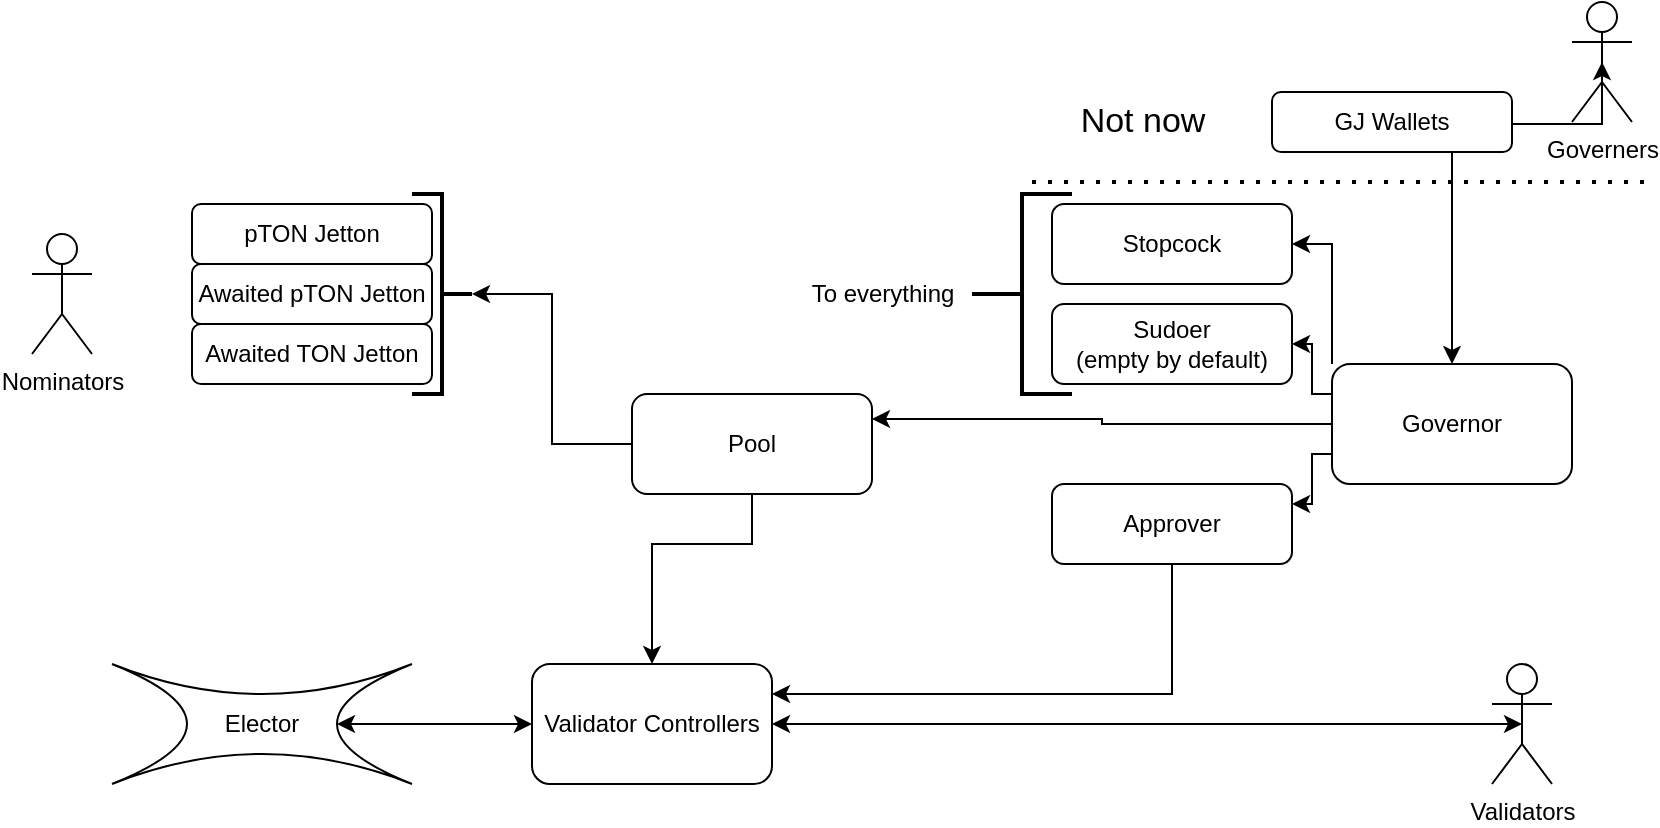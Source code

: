 <mxfile version="21.1.5" type="device">
  <diagram id="3a2UMP3uVo23xNnavfp7" name="Page-1">
    <mxGraphModel dx="880" dy="529" grid="1" gridSize="10" guides="1" tooltips="1" connect="1" arrows="1" fold="1" page="1" pageScale="1" pageWidth="850" pageHeight="1100" math="0" shadow="0">
      <root>
        <mxCell id="0" />
        <mxCell id="1" parent="0" />
        <mxCell id="A1kJsQe7Ka4o7Ff1RWd9-35" style="edgeStyle=orthogonalEdgeStyle;rounded=0;orthogonalLoop=1;jettySize=auto;html=1;exitX=0.5;exitY=0.5;exitDx=0;exitDy=0;exitPerimeter=0;entryX=0.5;entryY=0;entryDx=0;entryDy=0;startArrow=classic;startFill=1;strokeWidth=1;" parent="1" source="A1kJsQe7Ka4o7Ff1RWd9-1" target="A1kJsQe7Ka4o7Ff1RWd9-34" edge="1">
          <mxGeometry relative="1" as="geometry">
            <Array as="points">
              <mxPoint x="330" y="280" />
            </Array>
          </mxGeometry>
        </mxCell>
        <mxCell id="A1kJsQe7Ka4o7Ff1RWd9-3" value="Nominators" style="shape=umlActor;verticalLabelPosition=bottom;labelBackgroundColor=#ffffff;verticalAlign=top;html=1;outlineConnect=0;" parent="1" vertex="1">
          <mxGeometry x="20" y="125" width="30" height="60" as="geometry" />
        </mxCell>
        <mxCell id="A1kJsQe7Ka4o7Ff1RWd9-6" value="Elector" style="shape=switch;whiteSpace=wrap;html=1;" parent="1" vertex="1">
          <mxGeometry x="60" y="340" width="150" height="60" as="geometry" />
        </mxCell>
        <mxCell id="A1kJsQe7Ka4o7Ff1RWd9-18" value="pTON Jetton" style="rounded=1;whiteSpace=wrap;html=1;" parent="1" vertex="1">
          <mxGeometry x="100" y="110" width="120" height="30" as="geometry" />
        </mxCell>
        <mxCell id="A1kJsQe7Ka4o7Ff1RWd9-19" value="Awaited pTON Jetton" style="rounded=1;whiteSpace=wrap;html=1;" parent="1" vertex="1">
          <mxGeometry x="100" y="140" width="120" height="30" as="geometry" />
        </mxCell>
        <mxCell id="A1kJsQe7Ka4o7Ff1RWd9-20" value="Awaited TON Jetton" style="rounded=1;whiteSpace=wrap;html=1;" parent="1" vertex="1">
          <mxGeometry x="100" y="170" width="120" height="30" as="geometry" />
        </mxCell>
        <mxCell id="iW-wRdc1awABzqb9qvkf-9" style="edgeStyle=orthogonalEdgeStyle;rounded=0;orthogonalLoop=1;jettySize=auto;html=1;exitX=0;exitY=0.25;exitDx=0;exitDy=0;entryX=1;entryY=0.5;entryDx=0;entryDy=0;" edge="1" parent="1" source="A1kJsQe7Ka4o7Ff1RWd9-28" target="iW-wRdc1awABzqb9qvkf-6">
          <mxGeometry relative="1" as="geometry">
            <Array as="points">
              <mxPoint x="660" y="205" />
              <mxPoint x="660" y="180" />
            </Array>
          </mxGeometry>
        </mxCell>
        <mxCell id="iW-wRdc1awABzqb9qvkf-10" style="edgeStyle=orthogonalEdgeStyle;rounded=0;orthogonalLoop=1;jettySize=auto;html=1;exitX=0;exitY=0.75;exitDx=0;exitDy=0;entryX=1;entryY=0.25;entryDx=0;entryDy=0;" edge="1" parent="1" source="A1kJsQe7Ka4o7Ff1RWd9-28" target="iW-wRdc1awABzqb9qvkf-7">
          <mxGeometry relative="1" as="geometry">
            <Array as="points">
              <mxPoint x="660" y="235" />
              <mxPoint x="660" y="260" />
            </Array>
          </mxGeometry>
        </mxCell>
        <mxCell id="iW-wRdc1awABzqb9qvkf-11" style="edgeStyle=orthogonalEdgeStyle;rounded=0;orthogonalLoop=1;jettySize=auto;html=1;exitX=0;exitY=0;exitDx=0;exitDy=0;entryX=1;entryY=0.5;entryDx=0;entryDy=0;" edge="1" parent="1" source="A1kJsQe7Ka4o7Ff1RWd9-28" target="iW-wRdc1awABzqb9qvkf-5">
          <mxGeometry relative="1" as="geometry" />
        </mxCell>
        <mxCell id="iW-wRdc1awABzqb9qvkf-25" style="edgeStyle=orthogonalEdgeStyle;rounded=0;orthogonalLoop=1;jettySize=auto;html=1;exitX=0;exitY=0.5;exitDx=0;exitDy=0;entryX=1;entryY=0.25;entryDx=0;entryDy=0;" edge="1" parent="1" source="A1kJsQe7Ka4o7Ff1RWd9-28" target="A1kJsQe7Ka4o7Ff1RWd9-1">
          <mxGeometry relative="1" as="geometry" />
        </mxCell>
        <mxCell id="A1kJsQe7Ka4o7Ff1RWd9-28" value="Governor" style="rounded=1;whiteSpace=wrap;html=1;" parent="1" vertex="1">
          <mxGeometry x="670" y="190" width="120" height="60" as="geometry" />
        </mxCell>
        <mxCell id="A1kJsQe7Ka4o7Ff1RWd9-32" style="edgeStyle=orthogonalEdgeStyle;rounded=0;orthogonalLoop=1;jettySize=auto;html=1;exitX=0.5;exitY=0.5;exitDx=0;exitDy=0;exitPerimeter=0;startArrow=classic;startFill=1;strokeWidth=1;" parent="1" source="A1kJsQe7Ka4o7Ff1RWd9-30" target="A1kJsQe7Ka4o7Ff1RWd9-28" edge="1">
          <mxGeometry relative="1" as="geometry">
            <Array as="points">
              <mxPoint x="805" y="70" />
              <mxPoint x="730" y="70" />
            </Array>
          </mxGeometry>
        </mxCell>
        <mxCell id="A1kJsQe7Ka4o7Ff1RWd9-30" value="Governers" style="shape=umlActor;verticalLabelPosition=bottom;labelBackgroundColor=#ffffff;verticalAlign=top;html=1;outlineConnect=0;" parent="1" vertex="1">
          <mxGeometry x="790" y="9" width="30" height="60" as="geometry" />
        </mxCell>
        <mxCell id="A1kJsQe7Ka4o7Ff1RWd9-31" value="GJ Wallets" style="rounded=1;whiteSpace=wrap;html=1;" parent="1" vertex="1">
          <mxGeometry x="640" y="54" width="120" height="30" as="geometry" />
        </mxCell>
        <mxCell id="A1kJsQe7Ka4o7Ff1RWd9-37" style="edgeStyle=orthogonalEdgeStyle;rounded=0;orthogonalLoop=1;jettySize=auto;html=1;exitX=0.5;exitY=0.5;exitDx=0;exitDy=0;exitPerimeter=0;entryX=1;entryY=0.5;entryDx=0;entryDy=0;startArrow=classic;startFill=1;strokeWidth=1;" parent="1" source="A1kJsQe7Ka4o7Ff1RWd9-33" target="A1kJsQe7Ka4o7Ff1RWd9-34" edge="1">
          <mxGeometry relative="1" as="geometry" />
        </mxCell>
        <mxCell id="A1kJsQe7Ka4o7Ff1RWd9-33" value="Validators" style="shape=umlActor;verticalLabelPosition=bottom;labelBackgroundColor=#ffffff;verticalAlign=top;html=1;outlineConnect=0;" parent="1" vertex="1">
          <mxGeometry x="750" y="340" width="30" height="60" as="geometry" />
        </mxCell>
        <mxCell id="A1kJsQe7Ka4o7Ff1RWd9-36" style="edgeStyle=orthogonalEdgeStyle;rounded=0;orthogonalLoop=1;jettySize=auto;html=1;exitX=0;exitY=0.5;exitDx=0;exitDy=0;entryX=0.75;entryY=0.5;entryDx=0;entryDy=0;entryPerimeter=0;startArrow=classic;startFill=1;strokeWidth=1;" parent="1" source="A1kJsQe7Ka4o7Ff1RWd9-34" target="A1kJsQe7Ka4o7Ff1RWd9-6" edge="1">
          <mxGeometry relative="1" as="geometry" />
        </mxCell>
        <mxCell id="A1kJsQe7Ka4o7Ff1RWd9-34" value="Validator Controllers" style="rounded=1;whiteSpace=wrap;html=1;" parent="1" vertex="1">
          <mxGeometry x="270" y="340" width="120" height="60" as="geometry" />
        </mxCell>
        <mxCell id="u-6cv714392phKC8kd4y-1" value="" style="endArrow=none;dashed=1;html=1;dashPattern=1 3;strokeWidth=2;rounded=0;" parent="1" edge="1">
          <mxGeometry width="50" height="50" relative="1" as="geometry">
            <mxPoint x="520" y="99" as="sourcePoint" />
            <mxPoint x="830" y="99" as="targetPoint" />
          </mxGeometry>
        </mxCell>
        <mxCell id="u-6cv714392phKC8kd4y-2" value="Not now" style="text;html=1;align=center;verticalAlign=middle;resizable=0;points=[];autosize=1;strokeColor=none;fillColor=none;fontSize=17;" parent="1" vertex="1">
          <mxGeometry x="530" y="54" width="90" height="30" as="geometry" />
        </mxCell>
        <mxCell id="iW-wRdc1awABzqb9qvkf-26" style="edgeStyle=orthogonalEdgeStyle;rounded=0;orthogonalLoop=1;jettySize=auto;html=1;exitX=0;exitY=0.5;exitDx=0;exitDy=0;entryX=0;entryY=0.5;entryDx=0;entryDy=0;entryPerimeter=0;" edge="1" parent="1" source="A1kJsQe7Ka4o7Ff1RWd9-1" target="iW-wRdc1awABzqb9qvkf-15">
          <mxGeometry relative="1" as="geometry" />
        </mxCell>
        <mxCell id="A1kJsQe7Ka4o7Ff1RWd9-1" value="Pool" style="rounded=1;whiteSpace=wrap;html=1;" parent="1" vertex="1">
          <mxGeometry x="320" y="205" width="120" height="50" as="geometry" />
        </mxCell>
        <mxCell id="iW-wRdc1awABzqb9qvkf-5" value="Stopcock" style="rounded=1;whiteSpace=wrap;html=1;" vertex="1" parent="1">
          <mxGeometry x="530" y="110" width="120" height="40" as="geometry" />
        </mxCell>
        <mxCell id="iW-wRdc1awABzqb9qvkf-6" value="Sudoer&lt;br&gt;(empty by default)" style="rounded=1;whiteSpace=wrap;html=1;" vertex="1" parent="1">
          <mxGeometry x="530" y="160" width="120" height="40" as="geometry" />
        </mxCell>
        <mxCell id="iW-wRdc1awABzqb9qvkf-13" style="edgeStyle=orthogonalEdgeStyle;rounded=0;orthogonalLoop=1;jettySize=auto;html=1;exitX=0.5;exitY=1;exitDx=0;exitDy=0;entryX=1;entryY=0.25;entryDx=0;entryDy=0;" edge="1" parent="1" source="iW-wRdc1awABzqb9qvkf-7" target="A1kJsQe7Ka4o7Ff1RWd9-34">
          <mxGeometry relative="1" as="geometry" />
        </mxCell>
        <mxCell id="iW-wRdc1awABzqb9qvkf-7" value="Approver" style="rounded=1;whiteSpace=wrap;html=1;" vertex="1" parent="1">
          <mxGeometry x="530" y="250" width="120" height="40" as="geometry" />
        </mxCell>
        <mxCell id="iW-wRdc1awABzqb9qvkf-15" value="" style="strokeWidth=2;html=1;shape=mxgraph.flowchart.annotation_2;align=left;labelPosition=right;pointerEvents=1;rotation=-180;" vertex="1" parent="1">
          <mxGeometry x="210" y="105" width="30" height="100" as="geometry" />
        </mxCell>
        <mxCell id="iW-wRdc1awABzqb9qvkf-20" value="" style="strokeWidth=2;html=1;shape=mxgraph.flowchart.annotation_2;align=left;labelPosition=right;pointerEvents=1;" vertex="1" parent="1">
          <mxGeometry x="490" y="105" width="50" height="100" as="geometry" />
        </mxCell>
        <mxCell id="iW-wRdc1awABzqb9qvkf-24" value="To everything" style="text;html=1;align=center;verticalAlign=middle;resizable=0;points=[];autosize=1;strokeColor=none;fillColor=none;" vertex="1" parent="1">
          <mxGeometry x="400" y="140" width="90" height="30" as="geometry" />
        </mxCell>
      </root>
    </mxGraphModel>
  </diagram>
</mxfile>
